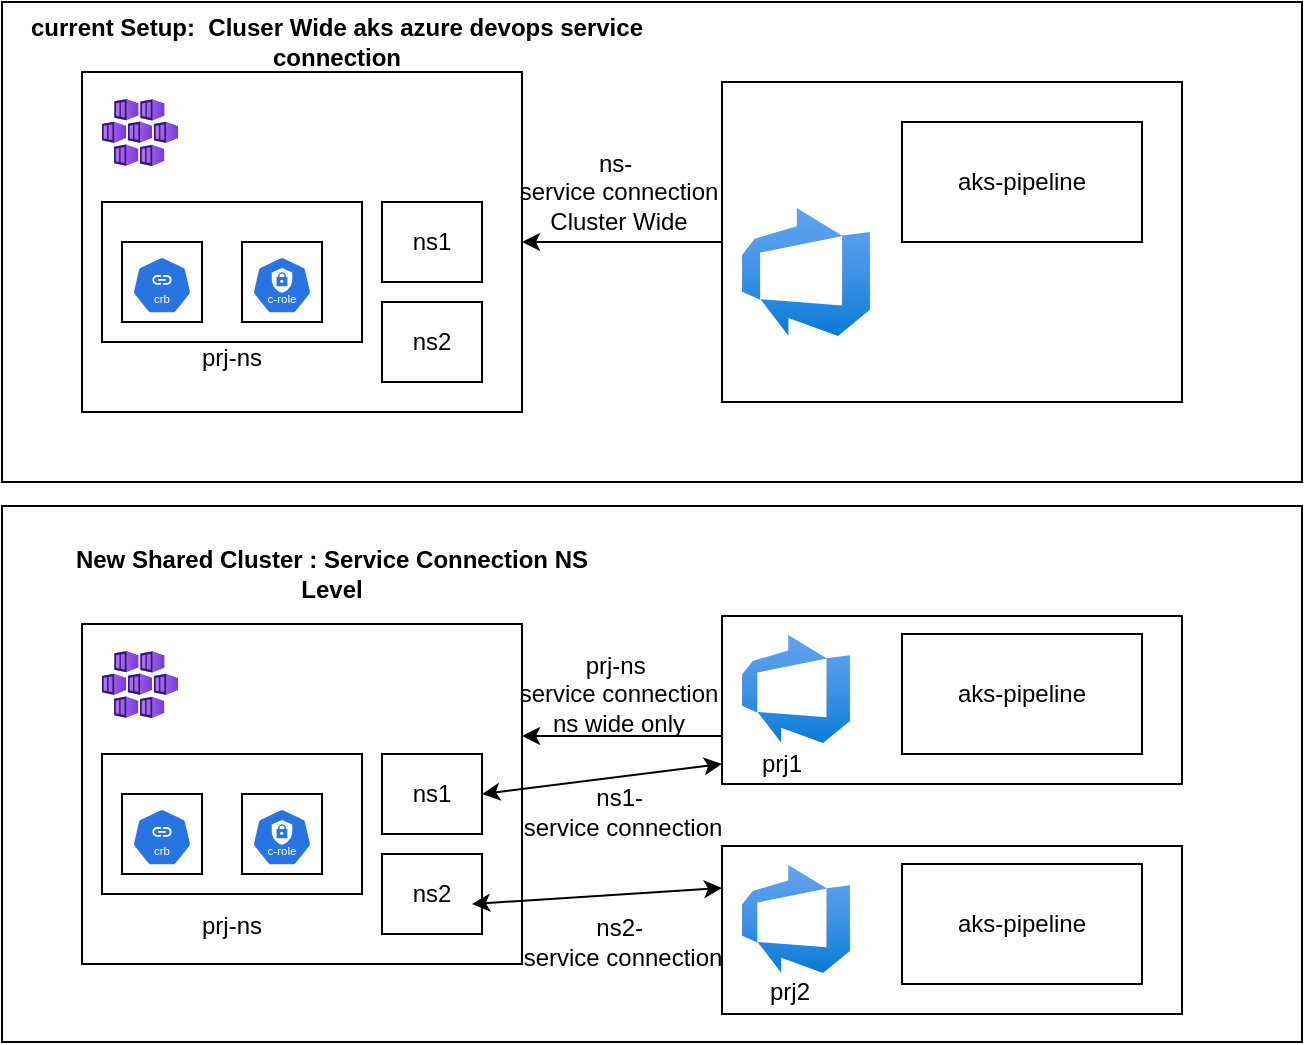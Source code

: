 <mxfile version="24.7.6">
  <diagram name="Page-1" id="qPmJnDwx-q1KqftsfO4V">
    <mxGraphModel dx="822" dy="487" grid="1" gridSize="10" guides="1" tooltips="1" connect="1" arrows="1" fold="1" page="1" pageScale="1" pageWidth="827" pageHeight="1169" math="0" shadow="0">
      <root>
        <mxCell id="0" />
        <mxCell id="1" parent="0" />
        <mxCell id="isWvc3vugFJ6-0lpnxb9-42" value="" style="rounded=0;whiteSpace=wrap;html=1;" parent="1" vertex="1">
          <mxGeometry x="80" y="452" width="650" height="268" as="geometry" />
        </mxCell>
        <mxCell id="isWvc3vugFJ6-0lpnxb9-36" value="" style="rounded=0;whiteSpace=wrap;html=1;" parent="1" vertex="1">
          <mxGeometry x="80" y="200" width="650" height="240" as="geometry" />
        </mxCell>
        <mxCell id="isWvc3vugFJ6-0lpnxb9-7" value="" style="rounded=0;whiteSpace=wrap;html=1;" parent="1" vertex="1">
          <mxGeometry x="440" y="240" width="230" height="160" as="geometry" />
        </mxCell>
        <mxCell id="isWvc3vugFJ6-0lpnxb9-8" style="edgeStyle=orthogonalEdgeStyle;rounded=0;orthogonalLoop=1;jettySize=auto;html=1;entryX=0;entryY=0.5;entryDx=0;entryDy=0;startArrow=classic;startFill=1;endArrow=none;endFill=0;" parent="1" source="isWvc3vugFJ6-0lpnxb9-3" target="isWvc3vugFJ6-0lpnxb9-7" edge="1">
          <mxGeometry relative="1" as="geometry" />
        </mxCell>
        <mxCell id="isWvc3vugFJ6-0lpnxb9-3" value="" style="rounded=0;whiteSpace=wrap;html=1;" parent="1" vertex="1">
          <mxGeometry x="120" y="235" width="220" height="170" as="geometry" />
        </mxCell>
        <mxCell id="isWvc3vugFJ6-0lpnxb9-1" value="&lt;div&gt;&lt;br&gt;&lt;/div&gt;&lt;div&gt;&lt;br&gt;&lt;/div&gt;&lt;div&gt;&lt;br&gt;&lt;/div&gt;&lt;div&gt;&lt;br&gt;&lt;/div&gt;&lt;div&gt;&lt;br&gt;&lt;/div&gt;&lt;div&gt;&lt;br&gt;&lt;/div&gt;prj-ns" style="rounded=0;whiteSpace=wrap;html=1;" parent="1" vertex="1">
          <mxGeometry x="130" y="300" width="130" height="70" as="geometry" />
        </mxCell>
        <mxCell id="isWvc3vugFJ6-0lpnxb9-6" value="" style="image;aspect=fixed;html=1;points=[];align=center;fontSize=12;image=img/lib/azure2/devops/Azure_DevOps.svg;" parent="1" vertex="1">
          <mxGeometry x="450" y="303" width="64" height="64" as="geometry" />
        </mxCell>
        <mxCell id="isWvc3vugFJ6-0lpnxb9-12" value="" style="group" parent="1" vertex="1" connectable="0">
          <mxGeometry x="140" y="320" width="100" height="40" as="geometry" />
        </mxCell>
        <mxCell id="isWvc3vugFJ6-0lpnxb9-11" value="" style="rounded=0;whiteSpace=wrap;html=1;" parent="isWvc3vugFJ6-0lpnxb9-12" vertex="1">
          <mxGeometry x="60" width="40" height="40" as="geometry" />
        </mxCell>
        <mxCell id="isWvc3vugFJ6-0lpnxb9-10" value="" style="rounded=0;whiteSpace=wrap;html=1;" parent="isWvc3vugFJ6-0lpnxb9-12" vertex="1">
          <mxGeometry width="40" height="40" as="geometry" />
        </mxCell>
        <mxCell id="isWvc3vugFJ6-0lpnxb9-4" value="" style="aspect=fixed;sketch=0;html=1;dashed=0;whitespace=wrap;verticalLabelPosition=bottom;verticalAlign=top;fillColor=#2875E2;strokeColor=#ffffff;points=[[0.005,0.63,0],[0.1,0.2,0],[0.9,0.2,0],[0.5,0,0],[0.995,0.63,0],[0.72,0.99,0],[0.5,1,0],[0.28,0.99,0]];shape=mxgraph.kubernetes.icon2;kubernetesLabel=1;prIcon=c_role" parent="isWvc3vugFJ6-0lpnxb9-12" vertex="1">
          <mxGeometry x="65" y="7.2" width="30" height="28.8" as="geometry" />
        </mxCell>
        <mxCell id="isWvc3vugFJ6-0lpnxb9-9" value="" style="aspect=fixed;sketch=0;html=1;dashed=0;whitespace=wrap;verticalLabelPosition=bottom;verticalAlign=top;fillColor=#2875E2;strokeColor=#ffffff;points=[[0.005,0.63,0],[0.1,0.2,0],[0.9,0.2,0],[0.5,0,0],[0.995,0.63,0],[0.72,0.99,0],[0.5,1,0],[0.28,0.99,0]];shape=mxgraph.kubernetes.icon2;kubernetesLabel=1;prIcon=crb" parent="isWvc3vugFJ6-0lpnxb9-12" vertex="1">
          <mxGeometry x="5" y="7.2" width="30" height="28.8" as="geometry" />
        </mxCell>
        <mxCell id="isWvc3vugFJ6-0lpnxb9-14" value="" style="image;aspect=fixed;html=1;points=[];align=center;fontSize=12;image=img/lib/azure2/containers/Kubernetes_Services.svg;" parent="1" vertex="1">
          <mxGeometry x="130" y="248.5" width="38" height="33.53" as="geometry" />
        </mxCell>
        <mxCell id="isWvc3vugFJ6-0lpnxb9-16" value="ns1" style="rounded=0;whiteSpace=wrap;html=1;container=1;" parent="1" vertex="1">
          <mxGeometry x="270" y="300" width="50" height="40" as="geometry" />
        </mxCell>
        <mxCell id="isWvc3vugFJ6-0lpnxb9-17" value="ns2" style="rounded=0;whiteSpace=wrap;html=1;container=1;" parent="1" vertex="1">
          <mxGeometry x="270" y="350" width="50" height="40" as="geometry" />
        </mxCell>
        <mxCell id="isWvc3vugFJ6-0lpnxb9-18" value="aks-pipeline" style="rounded=0;whiteSpace=wrap;html=1;" parent="1" vertex="1">
          <mxGeometry x="530" y="260" width="120" height="60" as="geometry" />
        </mxCell>
        <mxCell id="isWvc3vugFJ6-0lpnxb9-20" value="ns-&amp;nbsp;&lt;div&gt;service connection&lt;/div&gt;&lt;div&gt;Cluster Wide&lt;/div&gt;" style="text;html=1;align=center;verticalAlign=middle;resizable=0;points=[];autosize=1;strokeColor=none;fillColor=none;" parent="1" vertex="1">
          <mxGeometry x="333" y="265" width="110" height="60" as="geometry" />
        </mxCell>
        <mxCell id="isWvc3vugFJ6-0lpnxb9-22" style="edgeStyle=orthogonalEdgeStyle;rounded=0;orthogonalLoop=1;jettySize=auto;html=1;entryX=0;entryY=0.5;entryDx=0;entryDy=0;startArrow=classic;startFill=1;endArrow=none;endFill=0;" parent="1" edge="1">
          <mxGeometry relative="1" as="geometry">
            <mxPoint x="340" y="567" as="sourcePoint" />
            <mxPoint x="440" y="567" as="targetPoint" />
          </mxGeometry>
        </mxCell>
        <mxCell id="isWvc3vugFJ6-0lpnxb9-23" value="" style="rounded=0;whiteSpace=wrap;html=1;" parent="1" vertex="1">
          <mxGeometry x="120" y="511" width="220" height="170" as="geometry" />
        </mxCell>
        <mxCell id="isWvc3vugFJ6-0lpnxb9-24" value="&lt;div&gt;&lt;br&gt;&lt;/div&gt;&lt;div&gt;&lt;br&gt;&lt;/div&gt;&lt;div&gt;&lt;br&gt;&lt;/div&gt;&lt;div&gt;&lt;br&gt;&lt;/div&gt;&lt;div&gt;&lt;br&gt;&lt;/div&gt;&lt;div&gt;&lt;br&gt;&lt;/div&gt;&lt;div&gt;&lt;br&gt;&lt;/div&gt;&lt;div&gt;prj-ns&lt;/div&gt;" style="rounded=0;whiteSpace=wrap;html=1;" parent="1" vertex="1">
          <mxGeometry x="130" y="576" width="130" height="70" as="geometry" />
        </mxCell>
        <mxCell id="isWvc3vugFJ6-0lpnxb9-26" value="" style="group" parent="1" vertex="1" connectable="0">
          <mxGeometry x="140" y="596" width="100" height="40" as="geometry" />
        </mxCell>
        <mxCell id="isWvc3vugFJ6-0lpnxb9-27" value="" style="rounded=0;whiteSpace=wrap;html=1;" parent="isWvc3vugFJ6-0lpnxb9-26" vertex="1">
          <mxGeometry x="60" width="40" height="40" as="geometry" />
        </mxCell>
        <mxCell id="isWvc3vugFJ6-0lpnxb9-28" value="" style="rounded=0;whiteSpace=wrap;html=1;" parent="isWvc3vugFJ6-0lpnxb9-26" vertex="1">
          <mxGeometry width="40" height="40" as="geometry" />
        </mxCell>
        <mxCell id="isWvc3vugFJ6-0lpnxb9-29" value="" style="aspect=fixed;sketch=0;html=1;dashed=0;whitespace=wrap;verticalLabelPosition=bottom;verticalAlign=top;fillColor=#2875E2;strokeColor=#ffffff;points=[[0.005,0.63,0],[0.1,0.2,0],[0.9,0.2,0],[0.5,0,0],[0.995,0.63,0],[0.72,0.99,0],[0.5,1,0],[0.28,0.99,0]];shape=mxgraph.kubernetes.icon2;kubernetesLabel=1;prIcon=c_role" parent="isWvc3vugFJ6-0lpnxb9-26" vertex="1">
          <mxGeometry x="65" y="7.2" width="30" height="28.8" as="geometry" />
        </mxCell>
        <mxCell id="isWvc3vugFJ6-0lpnxb9-30" value="" style="aspect=fixed;sketch=0;html=1;dashed=0;whitespace=wrap;verticalLabelPosition=bottom;verticalAlign=top;fillColor=#2875E2;strokeColor=#ffffff;points=[[0.005,0.63,0],[0.1,0.2,0],[0.9,0.2,0],[0.5,0,0],[0.995,0.63,0],[0.72,0.99,0],[0.5,1,0],[0.28,0.99,0]];shape=mxgraph.kubernetes.icon2;kubernetesLabel=1;prIcon=crb" parent="isWvc3vugFJ6-0lpnxb9-26" vertex="1">
          <mxGeometry x="5" y="7.2" width="30" height="28.8" as="geometry" />
        </mxCell>
        <mxCell id="isWvc3vugFJ6-0lpnxb9-31" value="" style="image;aspect=fixed;html=1;points=[];align=center;fontSize=12;image=img/lib/azure2/containers/Kubernetes_Services.svg;" parent="1" vertex="1">
          <mxGeometry x="130" y="524.5" width="38" height="33.53" as="geometry" />
        </mxCell>
        <mxCell id="isWvc3vugFJ6-0lpnxb9-32" value="ns1" style="rounded=0;whiteSpace=wrap;html=1;container=1;" parent="1" vertex="1">
          <mxGeometry x="270" y="576" width="50" height="40" as="geometry" />
        </mxCell>
        <mxCell id="isWvc3vugFJ6-0lpnxb9-33" value="ns2" style="rounded=0;whiteSpace=wrap;html=1;container=1;" parent="1" vertex="1">
          <mxGeometry x="270" y="626" width="50" height="40" as="geometry" />
        </mxCell>
        <mxCell id="isWvc3vugFJ6-0lpnxb9-35" value="prj-ns&amp;nbsp;&lt;div&gt;service connection&lt;/div&gt;&lt;div&gt;ns wide only&lt;/div&gt;" style="text;html=1;align=center;verticalAlign=middle;resizable=0;points=[];autosize=1;strokeColor=none;fillColor=none;" parent="1" vertex="1">
          <mxGeometry x="333" y="515.5" width="110" height="60" as="geometry" />
        </mxCell>
        <mxCell id="isWvc3vugFJ6-0lpnxb9-37" value="&lt;b&gt;current Setup:&amp;nbsp; Cluser Wide aks azure devops service connection&lt;/b&gt;" style="text;html=1;align=center;verticalAlign=middle;whiteSpace=wrap;rounded=0;" parent="1" vertex="1">
          <mxGeometry x="85" y="205" width="325" height="30" as="geometry" />
        </mxCell>
        <mxCell id="isWvc3vugFJ6-0lpnxb9-41" value="ns2-&amp;nbsp;&lt;div&gt;service connection&lt;/div&gt;" style="text;html=1;align=center;verticalAlign=middle;resizable=0;points=[];autosize=1;strokeColor=none;fillColor=none;" parent="1" vertex="1">
          <mxGeometry x="335" y="650" width="110" height="40" as="geometry" />
        </mxCell>
        <mxCell id="aRGARJM0RF5H7PqIq76_-1" value="&lt;b&gt;New Shared Cluster : Service Connection NS Level&lt;/b&gt;" style="text;html=1;align=center;verticalAlign=middle;whiteSpace=wrap;rounded=0;" vertex="1" parent="1">
          <mxGeometry x="100" y="471" width="290" height="30" as="geometry" />
        </mxCell>
        <mxCell id="aRGARJM0RF5H7PqIq76_-2" value="" style="group" vertex="1" connectable="0" parent="1">
          <mxGeometry x="440" y="507" width="230" height="84" as="geometry" />
        </mxCell>
        <mxCell id="isWvc3vugFJ6-0lpnxb9-21" value="" style="rounded=0;whiteSpace=wrap;html=1;" parent="aRGARJM0RF5H7PqIq76_-2" vertex="1">
          <mxGeometry width="230" height="84" as="geometry" />
        </mxCell>
        <mxCell id="isWvc3vugFJ6-0lpnxb9-25" value="" style="image;aspect=fixed;html=1;points=[];align=center;fontSize=12;image=img/lib/azure2/devops/Azure_DevOps.svg;" parent="aRGARJM0RF5H7PqIq76_-2" vertex="1">
          <mxGeometry x="10" y="9.5" width="54" height="54" as="geometry" />
        </mxCell>
        <mxCell id="isWvc3vugFJ6-0lpnxb9-34" value="aks-pipeline" style="rounded=0;whiteSpace=wrap;html=1;" parent="aRGARJM0RF5H7PqIq76_-2" vertex="1">
          <mxGeometry x="90" y="9" width="120" height="60" as="geometry" />
        </mxCell>
        <mxCell id="aRGARJM0RF5H7PqIq76_-3" value="" style="group" vertex="1" connectable="0" parent="1">
          <mxGeometry x="440" y="622" width="230" height="84" as="geometry" />
        </mxCell>
        <mxCell id="aRGARJM0RF5H7PqIq76_-4" value="" style="rounded=0;whiteSpace=wrap;html=1;" vertex="1" parent="aRGARJM0RF5H7PqIq76_-3">
          <mxGeometry width="230" height="84" as="geometry" />
        </mxCell>
        <mxCell id="aRGARJM0RF5H7PqIq76_-5" value="" style="image;aspect=fixed;html=1;points=[];align=center;fontSize=12;image=img/lib/azure2/devops/Azure_DevOps.svg;" vertex="1" parent="aRGARJM0RF5H7PqIq76_-3">
          <mxGeometry x="10" y="9.5" width="54" height="54" as="geometry" />
        </mxCell>
        <mxCell id="aRGARJM0RF5H7PqIq76_-6" value="aks-pipeline" style="rounded=0;whiteSpace=wrap;html=1;" vertex="1" parent="aRGARJM0RF5H7PqIq76_-3">
          <mxGeometry x="90" y="9" width="120" height="60" as="geometry" />
        </mxCell>
        <mxCell id="aRGARJM0RF5H7PqIq76_-8" value="&lt;div&gt;&lt;br&gt;&lt;/div&gt;prj2" style="text;html=1;align=center;verticalAlign=middle;whiteSpace=wrap;rounded=0;" vertex="1" parent="aRGARJM0RF5H7PqIq76_-3">
          <mxGeometry x="4" y="50" width="60" height="30" as="geometry" />
        </mxCell>
        <mxCell id="aRGARJM0RF5H7PqIq76_-7" value="prj1" style="text;html=1;align=center;verticalAlign=middle;whiteSpace=wrap;rounded=0;" vertex="1" parent="1">
          <mxGeometry x="440" y="566" width="60" height="30" as="geometry" />
        </mxCell>
        <mxCell id="aRGARJM0RF5H7PqIq76_-10" value="" style="endArrow=classic;startArrow=classic;html=1;rounded=0;exitX=1;exitY=0.5;exitDx=0;exitDy=0;entryX=0;entryY=0.5;entryDx=0;entryDy=0;" edge="1" parent="1" source="isWvc3vugFJ6-0lpnxb9-32" target="aRGARJM0RF5H7PqIq76_-7">
          <mxGeometry width="50" height="50" relative="1" as="geometry">
            <mxPoint x="280" y="770" as="sourcePoint" />
            <mxPoint x="330" y="720" as="targetPoint" />
          </mxGeometry>
        </mxCell>
        <mxCell id="aRGARJM0RF5H7PqIq76_-11" value="" style="endArrow=classic;startArrow=classic;html=1;rounded=0;exitX=1;exitY=0.5;exitDx=0;exitDy=0;entryX=0;entryY=0.25;entryDx=0;entryDy=0;" edge="1" parent="1" target="aRGARJM0RF5H7PqIq76_-4">
          <mxGeometry width="50" height="50" relative="1" as="geometry">
            <mxPoint x="315" y="651" as="sourcePoint" />
            <mxPoint x="435" y="636" as="targetPoint" />
          </mxGeometry>
        </mxCell>
        <mxCell id="aRGARJM0RF5H7PqIq76_-12" value="ns1-&amp;nbsp;&lt;div&gt;service connection&lt;/div&gt;" style="text;html=1;align=center;verticalAlign=middle;resizable=0;points=[];autosize=1;strokeColor=none;fillColor=none;" vertex="1" parent="1">
          <mxGeometry x="335" y="585" width="110" height="40" as="geometry" />
        </mxCell>
      </root>
    </mxGraphModel>
  </diagram>
</mxfile>

